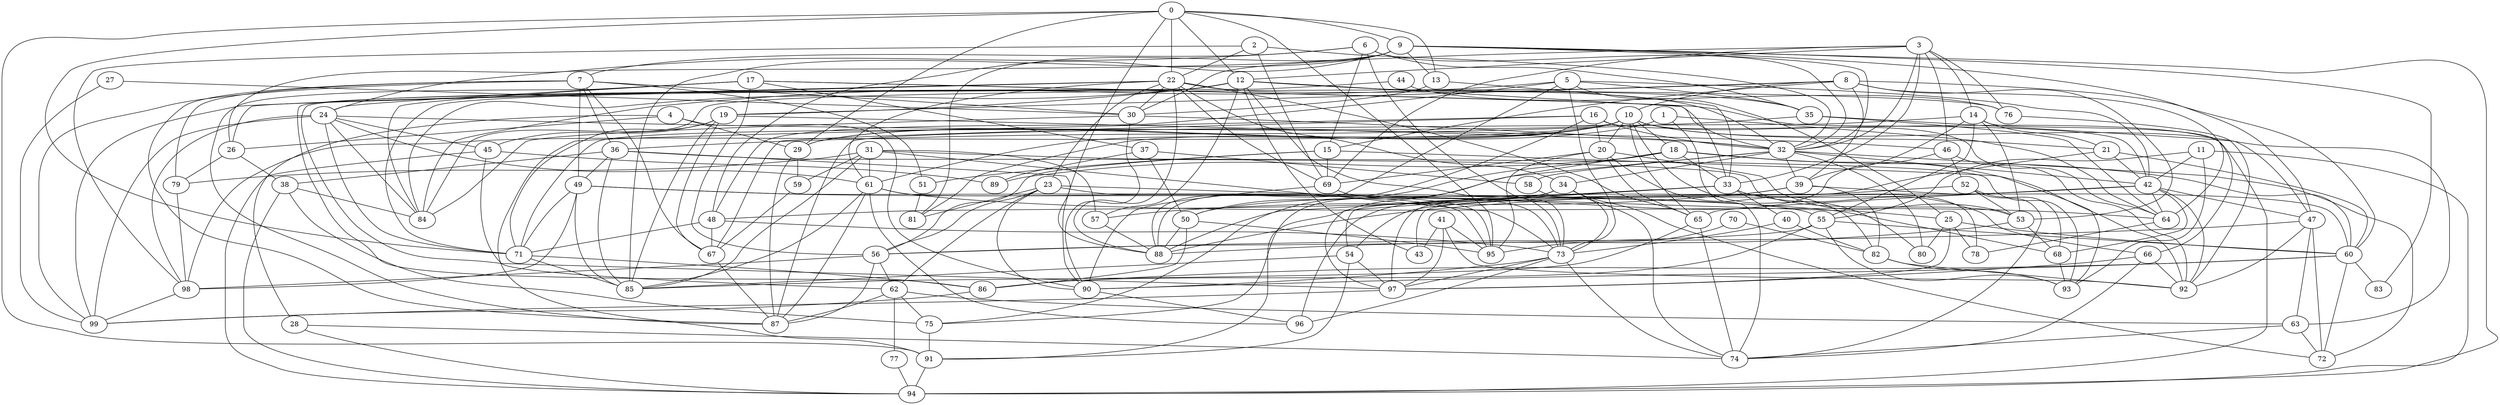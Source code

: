 strict graph "gnp_random_graph(100,0.06)" {
0;
1;
2;
3;
4;
5;
6;
7;
8;
9;
10;
11;
12;
13;
14;
15;
16;
17;
18;
19;
20;
21;
22;
23;
24;
25;
26;
27;
28;
29;
30;
31;
32;
33;
34;
35;
36;
37;
38;
39;
40;
41;
42;
43;
44;
45;
46;
47;
48;
49;
50;
51;
52;
53;
54;
55;
56;
57;
58;
59;
60;
61;
62;
63;
64;
65;
66;
67;
68;
69;
70;
71;
72;
73;
74;
75;
76;
77;
78;
79;
80;
81;
82;
83;
84;
85;
86;
87;
88;
89;
90;
91;
92;
93;
94;
95;
96;
97;
98;
99;
0 -- 71  [is_available=True, prob="1.0"];
0 -- 9  [is_available=True, prob="0.924896013381"];
0 -- 12  [is_available=True, prob="0.0614389472832"];
0 -- 13  [is_available=True, prob="1.0"];
0 -- 22  [is_available=True, prob="1.0"];
0 -- 90  [is_available=True, prob="0.656259130818"];
0 -- 91  [is_available=True, prob="0.828377099303"];
0 -- 29  [is_available=True, prob="0.133221627179"];
0 -- 95  [is_available=True, prob="0.0240977624209"];
1 -- 64  [is_available=True, prob="0.924397850666"];
1 -- 74  [is_available=True, prob="0.165864131137"];
1 -- 29  [is_available=True, prob="0.240694860127"];
2 -- 32  [is_available=True, prob="1.0"];
2 -- 98  [is_available=True, prob="0.914187336289"];
2 -- 69  [is_available=True, prob="0.681904937382"];
2 -- 22  [is_available=True, prob="0.115935776709"];
3 -- 32  [is_available=True, prob="0.241003687866"];
3 -- 33  [is_available=True, prob="1.0"];
3 -- 69  [is_available=True, prob="0.465442006866"];
3 -- 76  [is_available=True, prob="0.361595260935"];
3 -- 12  [is_available=True, prob="1.0"];
3 -- 46  [is_available=True, prob="1.0"];
3 -- 14  [is_available=True, prob="0.268265569277"];
3 -- 30  [is_available=True, prob="0.0768823528926"];
4 -- 26  [is_available=True, prob="0.20575351391"];
4 -- 90  [is_available=True, prob="0.119033157077"];
4 -- 28  [is_available=True, prob="1.0"];
4 -- 29  [is_available=True, prob="0.442926014225"];
5 -- 35  [is_available=True, prob="1.0"];
5 -- 73  [is_available=True, prob="0.515677481088"];
5 -- 42  [is_available=True, prob="1.0"];
5 -- 48  [is_available=True, prob="0.0132282555955"];
5 -- 84  [is_available=True, prob="0.657865341387"];
5 -- 88  [is_available=True, prob="0.642249902617"];
5 -- 25  [is_available=True, prob="0.89816289559"];
6 -- 32  [is_available=True, prob="0.746312476816"];
6 -- 35  [is_available=True, prob="0.460659590528"];
6 -- 7  [is_available=True, prob="0.801323761558"];
6 -- 73  [is_available=True, prob="0.158346565329"];
6 -- 15  [is_available=True, prob="1.0"];
6 -- 24  [is_available=True, prob="0.0296913940495"];
7 -- 67  [is_available=True, prob="0.409011631207"];
7 -- 36  [is_available=True, prob="0.639872356342"];
7 -- 79  [is_available=True, prob="0.176573241258"];
7 -- 99  [is_available=True, prob="0.0258363364533"];
7 -- 49  [is_available=True, prob="0.836798449717"];
7 -- 51  [is_available=True, prob="0.0291101795198"];
7 -- 87  [is_available=True, prob="1.0"];
7 -- 30  [is_available=True, prob="0.954010151658"];
8 -- 64  [is_available=True, prob="0.937796139856"];
8 -- 39  [is_available=True, prob="0.247384417793"];
8 -- 10  [is_available=True, prob="0.683233977667"];
8 -- 15  [is_available=True, prob="0.212786997964"];
8 -- 19  [is_available=True, prob="0.409421914847"];
8 -- 84  [is_available=True, prob="0.350235422537"];
8 -- 53  [is_available=True, prob="0.361883736185"];
8 -- 60  [is_available=True, prob="1.0"];
9 -- 32  [is_available=True, prob="0.292960841257"];
9 -- 13  [is_available=True, prob="1.0"];
9 -- 47  [is_available=True, prob="0.0222925960637"];
9 -- 48  [is_available=True, prob="0.299610945483"];
9 -- 81  [is_available=True, prob="0.234852764806"];
9 -- 83  [is_available=True, prob="0.341497240212"];
9 -- 85  [is_available=True, prob="0.414923388979"];
9 -- 26  [is_available=True, prob="1.0"];
9 -- 94  [is_available=True, prob="0.796729724305"];
10 -- 64  [is_available=True, prob="0.339186941374"];
10 -- 65  [is_available=True, prob="1.0"];
10 -- 98  [is_available=True, prob="1.0"];
10 -- 71  [is_available=True, prob="1.0"];
10 -- 29  [is_available=True, prob="0.02296377965"];
10 -- 80  [is_available=True, prob="0.0747896981412"];
10 -- 81  [is_available=True, prob="1.0"];
10 -- 18  [is_available=True, prob="0.70118087306"];
10 -- 20  [is_available=True, prob="1.0"];
10 -- 21  [is_available=True, prob="0.977369363587"];
10 -- 61  [is_available=True, prob="1.0"];
10 -- 63  [is_available=True, prob="0.838624440417"];
11 -- 42  [is_available=True, prob="1.0"];
11 -- 93  [is_available=True, prob="0.20697803541"];
11 -- 94  [is_available=True, prob="0.554186743859"];
11 -- 55  [is_available=True, prob="0.578001466852"];
12 -- 35  [is_available=True, prob="0.0833387225888"];
12 -- 33  [is_available=True, prob="1.0"];
12 -- 73  [is_available=True, prob="0.131239055123"];
12 -- 43  [is_available=True, prob="0.111604263603"];
12 -- 76  [is_available=True, prob="0.797197302521"];
12 -- 19  [is_available=True, prob="0.493915932024"];
12 -- 84  [is_available=True, prob="0.475437431116"];
12 -- 86  [is_available=True, prob="0.130459257454"];
12 -- 57  [is_available=True, prob="0.987712801119"];
12 -- 71  [is_available=True, prob="0.413526553953"];
13 -- 30  [is_available=True, prob="0.57561464379"];
13 -- 33  [is_available=True, prob="0.555504825852"];
14 -- 66  [is_available=True, prob="0.665313029378"];
14 -- 39  [is_available=True, prob="0.227284851774"];
14 -- 87  [is_available=True, prob="0.967117465199"];
14 -- 53  [is_available=True, prob="0.262041653288"];
14 -- 55  [is_available=True, prob="1.0"];
14 -- 21  [is_available=True, prob="0.0332071504544"];
15 -- 69  [is_available=True, prob="1.0"];
15 -- 51  [is_available=True, prob="0.96788838178"];
15 -- 56  [is_available=True, prob="0.836646931473"];
15 -- 92  [is_available=True, prob="1.0"];
16 -- 32  [is_available=True, prob="1.0"];
16 -- 67  [is_available=True, prob="0.140185482656"];
16 -- 20  [is_available=True, prob="0.012711799773"];
16 -- 88  [is_available=True, prob="0.346324762042"];
16 -- 91  [is_available=True, prob="1.0"];
16 -- 94  [is_available=True, prob="0.346283138378"];
17 -- 32  [is_available=True, prob="0.604992137951"];
17 -- 37  [is_available=True, prob="0.435303095332"];
17 -- 42  [is_available=True, prob="1.0"];
17 -- 56  [is_available=True, prob="1.0"];
17 -- 84  [is_available=True, prob="1.0"];
17 -- 87  [is_available=True, prob="0.678372884224"];
17 -- 24  [is_available=True, prob="0.597741128566"];
18 -- 33  [is_available=True, prob="1.0"];
18 -- 50  [is_available=True, prob="0.386406331074"];
18 -- 89  [is_available=True, prob="1.0"];
18 -- 91  [is_available=True, prob="0.525597740865"];
18 -- 60  [is_available=True, prob="0.774332640807"];
18 -- 93  [is_available=True, prob="1.0"];
19 -- 32  [is_available=True, prob="0.272832500149"];
19 -- 67  [is_available=True, prob="0.630058397442"];
19 -- 71  [is_available=True, prob="0.943489770478"];
19 -- 45  [is_available=True, prob="0.688288464962"];
19 -- 85  [is_available=True, prob="0.405392281811"];
20 -- 65  [is_available=True, prob="0.853699533434"];
20 -- 69  [is_available=True, prob="0.0302129869847"];
20 -- 82  [is_available=True, prob="0.374181859559"];
20 -- 53  [is_available=True, prob="0.484973768996"];
20 -- 95  [is_available=True, prob="0.881463962904"];
21 -- 97  [is_available=True, prob="0.27929878686"];
21 -- 60  [is_available=True, prob="1.0"];
21 -- 42  [is_available=True, prob="0.55284521351"];
22 -- 32  [is_available=True, prob="0.13952291655"];
22 -- 99  [is_available=True, prob="0.171266518119"];
22 -- 69  [is_available=True, prob="0.641286475081"];
22 -- 65  [is_available=True, prob="0.803970351742"];
22 -- 34  [is_available=True, prob="1.0"];
22 -- 23  [is_available=True, prob="0.825126977224"];
22 -- 88  [is_available=True, prob="0.53773148651"];
22 -- 26  [is_available=True, prob="1.0"];
22 -- 61  [is_available=True, prob="0.200912958172"];
22 -- 30  [is_available=True, prob="0.188218260061"];
23 -- 81  [is_available=True, prob="0.0805947878889"];
23 -- 56  [is_available=True, prob="0.037233368436"];
23 -- 25  [is_available=True, prob="0.163323515315"];
23 -- 90  [is_available=True, prob="1.0"];
23 -- 62  [is_available=True, prob="0.326849111376"];
23 -- 95  [is_available=True, prob="0.880942339025"];
24 -- 98  [is_available=True, prob="0.806710159559"];
24 -- 99  [is_available=True, prob="0.60828539852"];
24 -- 71  [is_available=True, prob="0.178423659563"];
24 -- 45  [is_available=True, prob="1.0"];
24 -- 46  [is_available=True, prob="0.984571962267"];
24 -- 84  [is_available=True, prob="0.521148217176"];
24 -- 61  [is_available=True, prob="0.868507661859"];
25 -- 97  [is_available=True, prob="0.545857000399"];
25 -- 78  [is_available=True, prob="0.990731141464"];
25 -- 80  [is_available=True, prob="1.0"];
25 -- 60  [is_available=True, prob="0.659132091147"];
26 -- 38  [is_available=True, prob="0.573790152791"];
26 -- 79  [is_available=True, prob="0.888193179612"];
27 -- 99  [is_available=True, prob="0.313032478778"];
27 -- 30  [is_available=True, prob="0.223793895736"];
28 -- 74  [is_available=True, prob="0.586189565704"];
28 -- 94  [is_available=True, prob="1.0"];
29 -- 87  [is_available=True, prob="0.441971708156"];
29 -- 59  [is_available=True, prob="1.0"];
30 -- 32  [is_available=True, prob="0.370338920855"];
30 -- 84  [is_available=True, prob="0.846773714863"];
30 -- 90  [is_available=True, prob="0.188017709044"];
31 -- 73  [is_available=True, prob="0.330209823025"];
31 -- 93  [is_available=True, prob="0.447680812196"];
31 -- 79  [is_available=True, prob="0.172174182242"];
31 -- 85  [is_available=True, prob="0.482252205392"];
31 -- 57  [is_available=True, prob="0.848702690651"];
31 -- 59  [is_available=True, prob="0.571031996829"];
31 -- 61  [is_available=True, prob="0.675207144709"];
32 -- 80  [is_available=True, prob="0.825591923224"];
32 -- 39  [is_available=True, prob="0.0937051392842"];
32 -- 72  [is_available=True, prob="0.588686137598"];
32 -- 42  [is_available=True, prob="0.309361591775"];
32 -- 75  [is_available=True, prob="1.0"];
32 -- 34  [is_available=True, prob="0.612487360207"];
32 -- 58  [is_available=True, prob="1.0"];
33 -- 97  [is_available=True, prob="0.0625374673798"];
33 -- 66  [is_available=True, prob="1.0"];
33 -- 40  [is_available=True, prob="1.0"];
33 -- 78  [is_available=True, prob="0.157135603098"];
33 -- 50  [is_available=True, prob="1.0"];
33 -- 88  [is_available=True, prob="0.158534016854"];
34 -- 72  [is_available=True, prob="0.476751645527"];
34 -- 74  [is_available=True, prob="0.307271903259"];
34 -- 75  [is_available=True, prob="1.0"];
34 -- 48  [is_available=True, prob="0.857455122671"];
35 -- 64  [is_available=True, prob="0.940947909657"];
35 -- 36  [is_available=True, prob="0.878434450549"];
35 -- 47  [is_available=True, prob="1.0"];
36 -- 38  [is_available=True, prob="0.544692564503"];
36 -- 49  [is_available=True, prob="1.0"];
36 -- 85  [is_available=True, prob="0.101403942443"];
36 -- 88  [is_available=True, prob="0.214985637409"];
36 -- 53  [is_available=True, prob="0.0566451369593"];
37 -- 50  [is_available=True, prob="0.306634500201"];
37 -- 58  [is_available=True, prob="1.0"];
37 -- 89  [is_available=True, prob="0.111821817941"];
38 -- 84  [is_available=True, prob="0.226736385265"];
38 -- 75  [is_available=True, prob="0.431075890521"];
38 -- 94  [is_available=True, prob="0.130461790213"];
39 -- 82  [is_available=True, prob="0.828511249316"];
39 -- 54  [is_available=True, prob="0.58177913414"];
39 -- 57  [is_available=True, prob="0.420475351276"];
39 -- 60  [is_available=True, prob="1.0"];
40 -- 82  [is_available=True, prob="0.911859249143"];
40 -- 73  [is_available=True, prob="0.774858979773"];
41 -- 97  [is_available=True, prob="1.0"];
41 -- 43  [is_available=True, prob="0.690852684162"];
41 -- 92  [is_available=True, prob="0.602441941718"];
41 -- 95  [is_available=True, prob="0.453366514879"];
42 -- 64  [is_available=True, prob="1.0"];
42 -- 43  [is_available=True, prob="0.998497096741"];
42 -- 68  [is_available=True, prob="0.619789104962"];
42 -- 65  [is_available=True, prob="0.790800704114"];
42 -- 47  [is_available=True, prob="1.0"];
42 -- 88  [is_available=True, prob="1.0"];
42 -- 92  [is_available=True, prob="0.641254019797"];
44 -- 97  [is_available=True, prob="0.189011797179"];
44 -- 76  [is_available=True, prob="0.144521159673"];
45 -- 89  [is_available=True, prob="0.905905478479"];
45 -- 94  [is_available=True, prob="0.924929030791"];
45 -- 62  [is_available=True, prob="0.868184721746"];
46 -- 92  [is_available=True, prob="0.893147765357"];
46 -- 52  [is_available=True, prob="0.0730279772326"];
46 -- 96  [is_available=True, prob="0.251549690628"];
47 -- 72  [is_available=True, prob="1.0"];
47 -- 56  [is_available=True, prob="0.111591067594"];
47 -- 92  [is_available=True, prob="0.685363074897"];
47 -- 63  [is_available=True, prob="1.0"];
48 -- 67  [is_available=True, prob="1.0"];
48 -- 71  [is_available=True, prob="1.0"];
48 -- 73  [is_available=True, prob="0.0703532489368"];
49 -- 98  [is_available=True, prob="0.194368260162"];
49 -- 68  [is_available=True, prob="0.862601426411"];
49 -- 71  [is_available=True, prob="0.196810672203"];
49 -- 85  [is_available=True, prob="0.696341941107"];
49 -- 55  [is_available=True, prob="0.224781533113"];
50 -- 86  [is_available=True, prob="0.360928154774"];
50 -- 88  [is_available=True, prob="0.103916865709"];
50 -- 95  [is_available=True, prob="0.09523458447"];
51 -- 81  [is_available=True, prob="0.235459000907"];
52 -- 74  [is_available=True, prob="1.0"];
52 -- 54  [is_available=True, prob="1.0"];
52 -- 68  [is_available=True, prob="0.313927000146"];
52 -- 53  [is_available=True, prob="0.58085929926"];
53 -- 88  [is_available=True, prob="0.660258895625"];
53 -- 68  [is_available=True, prob="0.371168327568"];
54 -- 97  [is_available=True, prob="0.240236906236"];
54 -- 91  [is_available=True, prob="0.649830861031"];
54 -- 85  [is_available=True, prob="1.0"];
55 -- 86  [is_available=True, prob="0.683878692934"];
55 -- 56  [is_available=True, prob="1.0"];
55 -- 60  [is_available=True, prob="0.157417168331"];
55 -- 93  [is_available=True, prob="0.537057487449"];
56 -- 98  [is_available=True, prob="0.637747434262"];
56 -- 87  [is_available=True, prob="0.693249149075"];
56 -- 62  [is_available=True, prob="1.0"];
57 -- 88  [is_available=True, prob="0.143562955703"];
58 -- 73  [is_available=True, prob="0.28721360704"];
59 -- 67  [is_available=True, prob="0.537377055468"];
60 -- 72  [is_available=True, prob="0.494623144532"];
60 -- 83  [is_available=True, prob="0.774487612395"];
60 -- 86  [is_available=True, prob="0.855663094242"];
60 -- 90  [is_available=True, prob="0.799485193735"];
61 -- 64  [is_available=True, prob="0.819478881361"];
61 -- 96  [is_available=True, prob="1.0"];
61 -- 85  [is_available=True, prob="0.0555987655286"];
61 -- 87  [is_available=True, prob="0.0439710165127"];
61 -- 95  [is_available=True, prob="0.15698096346"];
62 -- 75  [is_available=True, prob="1.0"];
62 -- 77  [is_available=True, prob="0.644262785224"];
62 -- 87  [is_available=True, prob="0.914106857455"];
62 -- 63  [is_available=True, prob="0.7530313805"];
63 -- 72  [is_available=True, prob="0.410355300803"];
63 -- 74  [is_available=True, prob="1.0"];
64 -- 78  [is_available=True, prob="0.817068940746"];
65 -- 85  [is_available=True, prob="0.781243092373"];
65 -- 74  [is_available=True, prob="0.715657177838"];
66 -- 74  [is_available=True, prob="1.0"];
66 -- 92  [is_available=True, prob="0.655979551039"];
66 -- 97  [is_available=True, prob="0.0428026539388"];
67 -- 87  [is_available=True, prob="1.0"];
68 -- 93  [is_available=True, prob="0.943434003949"];
69 -- 73  [is_available=True, prob="1.0"];
69 -- 90  [is_available=True, prob="0.612432176976"];
70 -- 82  [is_available=True, prob="0.319138491038"];
70 -- 95  [is_available=True, prob="0.318091800387"];
71 -- 85  [is_available=True, prob="0.121234926797"];
71 -- 86  [is_available=True, prob="0.941538784665"];
73 -- 96  [is_available=True, prob="1.0"];
73 -- 97  [is_available=True, prob="1.0"];
73 -- 74  [is_available=True, prob="1.0"];
73 -- 90  [is_available=True, prob="1.0"];
75 -- 91  [is_available=True, prob="0.870177319023"];
76 -- 92  [is_available=True, prob="1.0"];
77 -- 94  [is_available=True, prob="1.0"];
79 -- 98  [is_available=True, prob="1.0"];
82 -- 92  [is_available=True, prob="1.0"];
82 -- 93  [is_available=True, prob="0.319321020164"];
86 -- 99  [is_available=True, prob="0.171253260115"];
90 -- 96  [is_available=True, prob="0.231156082467"];
91 -- 94  [is_available=True, prob="1.0"];
97 -- 99  [is_available=True, prob="1.0"];
98 -- 99  [is_available=True, prob="0.670884062031"];
}
